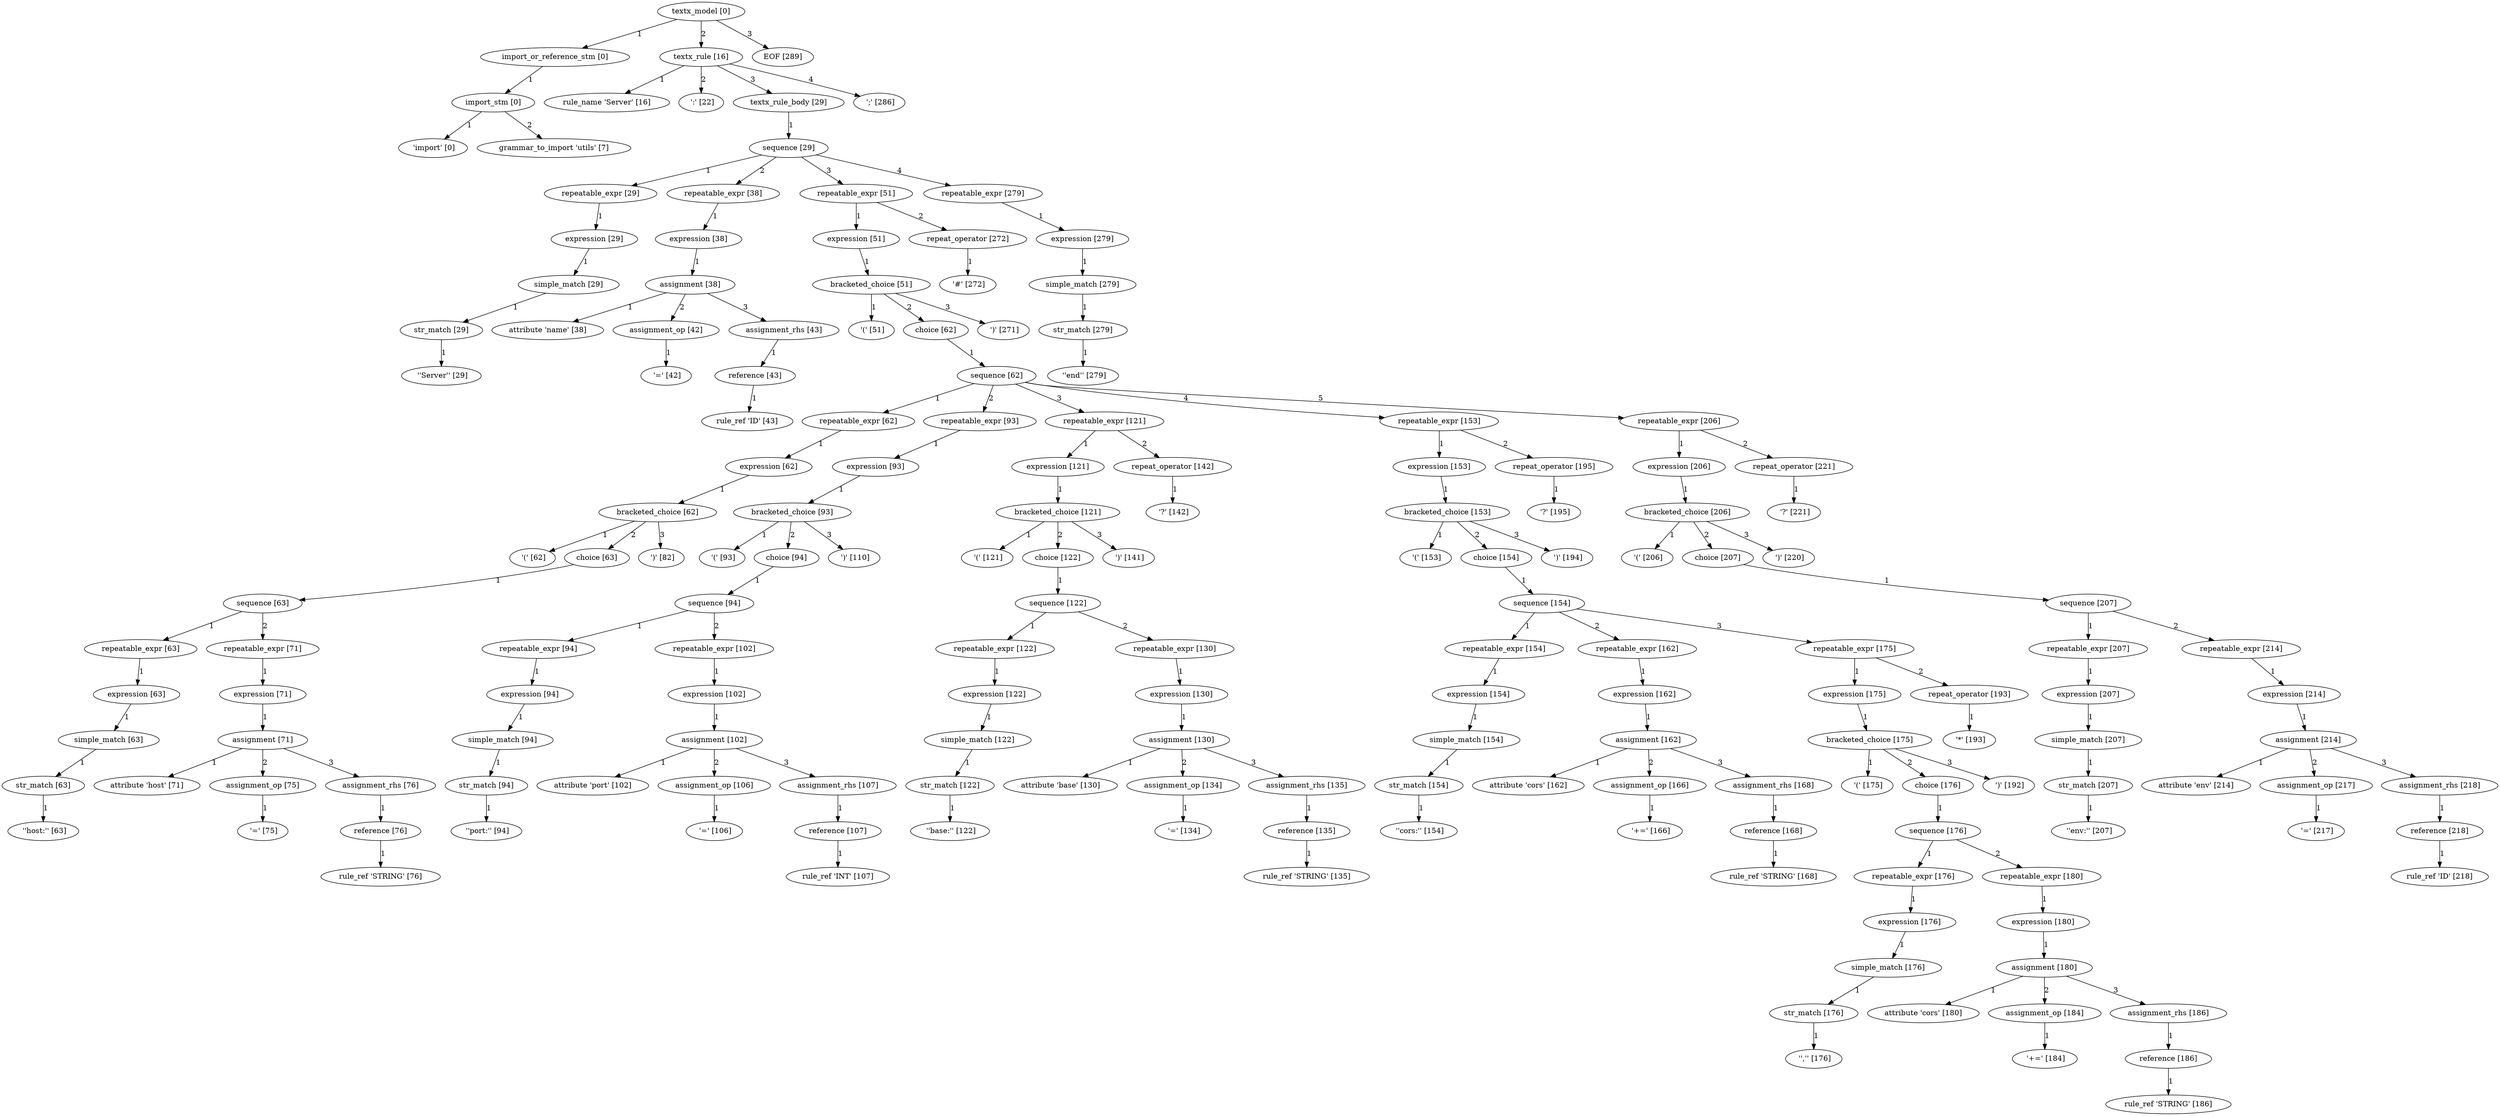 digraph arpeggio_graph {
2358893284944 [label="textx_model [0]"];
2358893284944->2358892838480 [label="1"]

2358892838480 [label="import_or_reference_stm [0]"];
2358892838480->2358892697808 [label="1"]

2358892697808 [label="import_stm [0]"];
2358892697808->2358892818992 [label="1"]

2358892818992 [label=" 'import' [0]"];
2358892697808->2358892818768 [label="2"]

2358892818768 [label="grammar_to_import 'utils' [7]"];
2358893284944->2358893285328 [label="2"]

2358893285328 [label="textx_rule [16]"];
2358893285328->2358892818656 [label="1"]

2358892818656 [label="rule_name 'Server' [16]"];
2358893285328->2358892819104 [label="2"]

2358892819104 [label=" ':' [22]"];
2358893285328->2358893285200 [label="3"]

2358893285200 [label="textx_rule_body [29]"];
2358893285200->2358893285072 [label="1"]

2358893285072 [label="sequence [29]"];
2358893285072->2358892835408 [label="1"]

2358892835408 [label="repeatable_expr [29]"];
2358892835408->2358892835536 [label="1"]

2358892835536 [label="expression [29]"];
2358892835536->2358892837328 [label="1"]

2358892837328 [label="simple_match [29]"];
2358892837328->2358892837584 [label="1"]

2358892837584 [label="str_match [29]"];
2358892837584->2358892819216 [label="1"]

2358892819216 [label=" ''Server'' [29]"];
2358893285072->2358892829520 [label="2"]

2358892829520 [label="repeatable_expr [38]"];
2358892829520->2358892830032 [label="1"]

2358892830032 [label="expression [38]"];
2358892830032->2358892830672 [label="1"]

2358892830672 [label="assignment [38]"];
2358892830672->2358892819328 [label="1"]

2358892819328 [label="attribute 'name' [38]"];
2358892830672->2358892833616 [label="2"]

2358892833616 [label="assignment_op [42]"];
2358892833616->2358892819552 [label="1"]

2358892819552 [label=" '=' [42]"];
2358892830672->2358892831056 [label="3"]

2358892831056 [label="assignment_rhs [43]"];
2358892831056->2358892831952 [label="1"]

2358892831952 [label="reference [43]"];
2358892831952->2358892819440 [label="1"]

2358892819440 [label="rule_ref 'ID' [43]"];
2358893285072->2358893284304 [label="3"]

2358893284304 [label="repeatable_expr [51]"];
2358893284304->2358893284176 [label="1"]

2358893284176 [label="expression [51]"];
2358893284176->2358893284048 [label="1"]

2358893284048 [label="bracketed_choice [51]"];
2358893284048->2358892819664 [label="1"]

2358892819664 [label=" '(' [51]"];
2358893284048->2358893283920 [label="2"]

2358893283920 [label="choice [62]"];
2358893283920->2358893283792 [label="1"]

2358893283792 [label="sequence [62]"];
2358893283792->2358892824656 [label="1"]

2358892824656 [label="repeatable_expr [62]"];
2358892824656->2358893174096 [label="1"]

2358893174096 [label="expression [62]"];
2358893174096->2358893174608 [label="1"]

2358893174608 [label="bracketed_choice [62]"];
2358893174608->2358892819776 [label="1"]

2358892819776 [label=" '(' [62]"];
2358893174608->2358882533200 [label="2"]

2358882533200 [label="choice [63]"];
2358882533200->2358892823888 [label="1"]

2358892823888 [label="sequence [63]"];
2358892823888->2358892827856 [label="1"]

2358892827856 [label="repeatable_expr [63]"];
2358892827856->2358892828752 [label="1"]

2358892828752 [label="expression [63]"];
2358892828752->2358892829008 [label="1"]

2358892829008 [label="simple_match [63]"];
2358892829008->2358892829264 [label="1"]

2358892829264 [label="str_match [63]"];
2358892829264->2358892819888 [label="1"]

2358892819888 [label=" ''host:'' [63]"];
2358892823888->2358892824784 [label="2"]

2358892824784 [label="repeatable_expr [71]"];
2358892824784->2358892824912 [label="1"]

2358892824912 [label="expression [71]"];
2358892824912->2358892825040 [label="1"]

2358892825040 [label="assignment [71]"];
2358892825040->2358892820000 [label="1"]

2358892820000 [label="attribute 'host' [71]"];
2358892825040->2358892826704 [label="2"]

2358892826704 [label="assignment_op [75]"];
2358892826704->2358892820112 [label="1"]

2358892820112 [label=" '=' [75]"];
2358892825040->2358892825168 [label="3"]

2358892825168 [label="assignment_rhs [76]"];
2358892825168->2358892825296 [label="1"]

2358892825296 [label="reference [76]"];
2358892825296->2358892818880 [label="1"]

2358892818880 [label="rule_ref 'STRING' [76]"];
2358893174608->2358892820224 [label="3"]

2358892820224 [label=" ')' [82]"];
2358893283792->2358893173840 [label="2"]

2358893173840 [label="repeatable_expr [93]"];
2358893173840->2358893175632 [label="1"]

2358893175632 [label="expression [93]"];
2358893175632->2358893175504 [label="1"]

2358893175504 [label="bracketed_choice [93]"];
2358893175504->2358892820336 [label="1"]

2358892820336 [label=" '(' [93]"];
2358893175504->2358893175376 [label="2"]

2358893175376 [label="choice [94]"];
2358893175376->2358893175120 [label="1"]

2358893175120 [label="sequence [94]"];
2358893175120->2358893170640 [label="1"]

2358893170640 [label="repeatable_expr [94]"];
2358893170640->2358893171280 [label="1"]

2358893171280 [label="expression [94]"];
2358893171280->2358893172688 [label="1"]

2358893172688 [label="simple_match [94]"];
2358893172688->2358893173328 [label="1"]

2358893173328 [label="str_match [94]"];
2358893173328->2358892820448 [label="1"]

2358892820448 [label=" ''port:'' [94]"];
2358893175120->2358893172560 [label="2"]

2358893172560 [label="repeatable_expr [102]"];
2358893172560->2358893172176 [label="1"]

2358893172176 [label="expression [102]"];
2358893172176->2358893166672 [label="1"]

2358893166672 [label="assignment [102]"];
2358893166672->2358892820560 [label="1"]

2358892820560 [label="attribute 'port' [102]"];
2358893166672->2358893169744 [label="2"]

2358893169744 [label="assignment_op [106]"];
2358893169744->2358892820784 [label="1"]

2358892820784 [label=" '=' [106]"];
2358893166672->2358893167184 [label="3"]

2358893167184 [label="assignment_rhs [107]"];
2358893167184->2358893168848 [label="1"]

2358893168848 [label="reference [107]"];
2358893168848->2358892820672 [label="1"]

2358892820672 [label="rule_ref 'INT' [107]"];
2358893175504->2358892820896 [label="3"]

2358892820896 [label=" ')' [110]"];
2358893283792->2358893177936 [label="3"]

2358893177936 [label="repeatable_expr [121]"];
2358893177936->2358893177808 [label="1"]

2358893177808 [label="expression [121]"];
2358893177808->2358893177680 [label="1"]

2358893177680 [label="bracketed_choice [121]"];
2358893177680->2358892821008 [label="1"]

2358892821008 [label=" '(' [121]"];
2358893177680->2358893177552 [label="2"]

2358893177552 [label="choice [122]"];
2358893177552->2358893177424 [label="1"]

2358893177424 [label="sequence [122]"];
2358893177424->2358893176144 [label="1"]

2358893176144 [label="repeatable_expr [122]"];
2358893176144->2358893176016 [label="1"]

2358893176016 [label="expression [122]"];
2358893176016->2358893175888 [label="1"]

2358893175888 [label="simple_match [122]"];
2358893175888->2358893175760 [label="1"]

2358893175760 [label="str_match [122]"];
2358893175760->2358892821120 [label="1"]

2358892821120 [label=" ''base:'' [122]"];
2358893177424->2358893177168 [label="2"]

2358893177168 [label="repeatable_expr [130]"];
2358893177168->2358893177040 [label="1"]

2358893177040 [label="expression [130]"];
2358893177040->2358893176912 [label="1"]

2358893176912 [label="assignment [130]"];
2358893176912->2358892821232 [label="1"]

2358892821232 [label="attribute 'base' [130]"];
2358893176912->2358893176400 [label="2"]

2358893176400 [label="assignment_op [134]"];
2358893176400->2358892821456 [label="1"]

2358892821456 [label=" '=' [134]"];
2358893176912->2358893176784 [label="3"]

2358893176784 [label="assignment_rhs [135]"];
2358893176784->2358893176656 [label="1"]

2358893176656 [label="reference [135]"];
2358893176656->2358892821344 [label="1"]

2358892821344 [label="rule_ref 'STRING' [135]"];
2358893177680->2358892821568 [label="3"]

2358892821568 [label=" ')' [141]"];
2358893177936->2358893177296 [label="2"]

2358893177296 [label="repeat_operator [142]"];
2358893177296->2358892821680 [label="1"]

2358892821680 [label=" '?' [142]"];
2358893283792->2358893182544 [label="4"]

2358893182544 [label="repeatable_expr [153]"];
2358893182544->2358893182416 [label="1"]

2358893182416 [label="expression [153]"];
2358893182416->2358893182288 [label="1"]

2358893182288 [label="bracketed_choice [153]"];
2358893182288->2358892821792 [label="1"]

2358892821792 [label=" '(' [153]"];
2358893182288->2358893182160 [label="2"]

2358893182160 [label="choice [154]"];
2358893182160->2358893182032 [label="1"]

2358893182032 [label="sequence [154]"];
2358893182032->2358893178448 [label="1"]

2358893178448 [label="repeatable_expr [154]"];
2358893178448->2358893178320 [label="1"]

2358893178320 [label="expression [154]"];
2358893178320->2358893178192 [label="1"]

2358893178192 [label="simple_match [154]"];
2358893178192->2358893178064 [label="1"]

2358893178064 [label="str_match [154]"];
2358893178064->2358892821904 [label="1"]

2358892821904 [label=" ''cors:'' [154]"];
2358893182032->2358893179472 [label="2"]

2358893179472 [label="repeatable_expr [162]"];
2358893179472->2358893179344 [label="1"]

2358893179344 [label="expression [162]"];
2358893179344->2358893179216 [label="1"]

2358893179216 [label="assignment [162]"];
2358893179216->2358892822016 [label="1"]

2358892822016 [label="attribute 'cors' [162]"];
2358893179216->2358893178704 [label="2"]

2358893178704 [label="assignment_op [166]"];
2358893178704->2358892822128 [label="1"]

2358892822128 [label=" '+=' [166]"];
2358893179216->2358893179088 [label="3"]

2358893179088 [label="assignment_rhs [168]"];
2358893179088->2358893178960 [label="1"]

2358893178960 [label="reference [168]"];
2358893178960->2358892822240 [label="1"]

2358892822240 [label="rule_ref 'STRING' [168]"];
2358893182032->2358893181776 [label="3"]

2358893181776 [label="repeatable_expr [175]"];
2358893181776->2358893181648 [label="1"]

2358893181648 [label="expression [175]"];
2358893181648->2358893181520 [label="1"]

2358893181520 [label="bracketed_choice [175]"];
2358893181520->2358892822352 [label="1"]

2358892822352 [label=" '(' [175]"];
2358893181520->2358893181392 [label="2"]

2358893181392 [label="choice [176]"];
2358893181392->2358893181264 [label="1"]

2358893181264 [label="sequence [176]"];
2358893181264->2358893179984 [label="1"]

2358893179984 [label="repeatable_expr [176]"];
2358893179984->2358893179856 [label="1"]

2358893179856 [label="expression [176]"];
2358893179856->2358893179728 [label="1"]

2358893179728 [label="simple_match [176]"];
2358893179728->2358893179600 [label="1"]

2358893179600 [label="str_match [176]"];
2358893179600->2358893264976 [label="1"]

2358893264976 [label=" '','' [176]"];
2358893181264->2358893181008 [label="2"]

2358893181008 [label="repeatable_expr [180]"];
2358893181008->2358893180880 [label="1"]

2358893180880 [label="expression [180]"];
2358893180880->2358893180752 [label="1"]

2358893180752 [label="assignment [180]"];
2358893180752->2358893265088 [label="1"]

2358893265088 [label="attribute 'cors' [180]"];
2358893180752->2358893180240 [label="2"]

2358893180240 [label="assignment_op [184]"];
2358893180240->2358893265200 [label="1"]

2358893265200 [label=" '+=' [184]"];
2358893180752->2358893180624 [label="3"]

2358893180624 [label="assignment_rhs [186]"];
2358893180624->2358893180496 [label="1"]

2358893180496 [label="reference [186]"];
2358893180496->2358893265312 [label="1"]

2358893265312 [label="rule_ref 'STRING' [186]"];
2358893181520->2358893265424 [label="3"]

2358893265424 [label=" ')' [192]"];
2358893181776->2358893181136 [label="2"]

2358893181136 [label="repeat_operator [193]"];
2358893181136->2358893265648 [label="1"]

2358893265648 [label=" '*' [193]"];
2358893182288->2358893265536 [label="3"]

2358893265536 [label=" ')' [194]"];
2358893182544->2358893181904 [label="2"]

2358893181904 [label="repeat_operator [195]"];
2358893181904->2358893265760 [label="1"]

2358893265760 [label=" '?' [195]"];
2358893283792->2358893283536 [label="5"]

2358893283536 [label="repeatable_expr [206]"];
2358893283536->2358893283152 [label="1"]

2358893283152 [label="expression [206]"];
2358893283152->2358893283024 [label="1"]

2358893283024 [label="bracketed_choice [206]"];
2358893283024->2358893265872 [label="1"]

2358893265872 [label=" '(' [206]"];
2358893283024->2358893282896 [label="2"]

2358893282896 [label="choice [207]"];
2358893282896->2358893282768 [label="1"]

2358893282768 [label="sequence [207]"];
2358893282768->2358893281488 [label="1"]

2358893281488 [label="repeatable_expr [207]"];
2358893281488->2358893281360 [label="1"]

2358893281360 [label="expression [207]"];
2358893281360->2358893182800 [label="1"]

2358893182800 [label="simple_match [207]"];
2358893182800->2358893182672 [label="1"]

2358893182672 [label="str_match [207]"];
2358893182672->2358893265984 [label="1"]

2358893265984 [label=" ''env:'' [207]"];
2358893282768->2358893282512 [label="2"]

2358893282512 [label="repeatable_expr [214]"];
2358893282512->2358893282384 [label="1"]

2358893282384 [label="expression [214]"];
2358893282384->2358893282256 [label="1"]

2358893282256 [label="assignment [214]"];
2358893282256->2358893266096 [label="1"]

2358893266096 [label="attribute 'env' [214]"];
2358893282256->2358893281744 [label="2"]

2358893281744 [label="assignment_op [217]"];
2358893281744->2358893266320 [label="1"]

2358893266320 [label=" '=' [217]"];
2358893282256->2358893282128 [label="3"]

2358893282128 [label="assignment_rhs [218]"];
2358893282128->2358893282000 [label="1"]

2358893282000 [label="reference [218]"];
2358893282000->2358893266208 [label="1"]

2358893266208 [label="rule_ref 'ID' [218]"];
2358893283024->2358893266432 [label="3"]

2358893266432 [label=" ')' [220]"];
2358893283536->2358893283408 [label="2"]

2358893283408 [label="repeat_operator [221]"];
2358893283408->2358893266544 [label="1"]

2358893266544 [label=" '?' [221]"];
2358893284048->2358893266656 [label="3"]

2358893266656 [label=" ')' [271]"];
2358893284304->2358893283664 [label="2"]

2358893283664 [label="repeat_operator [272]"];
2358893283664->2358893266880 [label="1"]

2358893266880 [label=" '#' [272]"];
2358893285072->2358893284816 [label="4"]

2358893284816 [label="repeatable_expr [279]"];
2358893284816->2358893284688 [label="1"]

2358893284688 [label="expression [279]"];
2358893284688->2358893284560 [label="1"]

2358893284560 [label="simple_match [279]"];
2358893284560->2358893284432 [label="1"]

2358893284432 [label="str_match [279]"];
2358893284432->2358893266992 [label="1"]

2358893266992 [label=" ''end'' [279]"];
2358893285328->2358893267104 [label="4"]

2358893267104 [label=" ';' [286]"];
2358893284944->2358893267216 [label="3"]

2358893267216 [label="EOF [289]"];
}